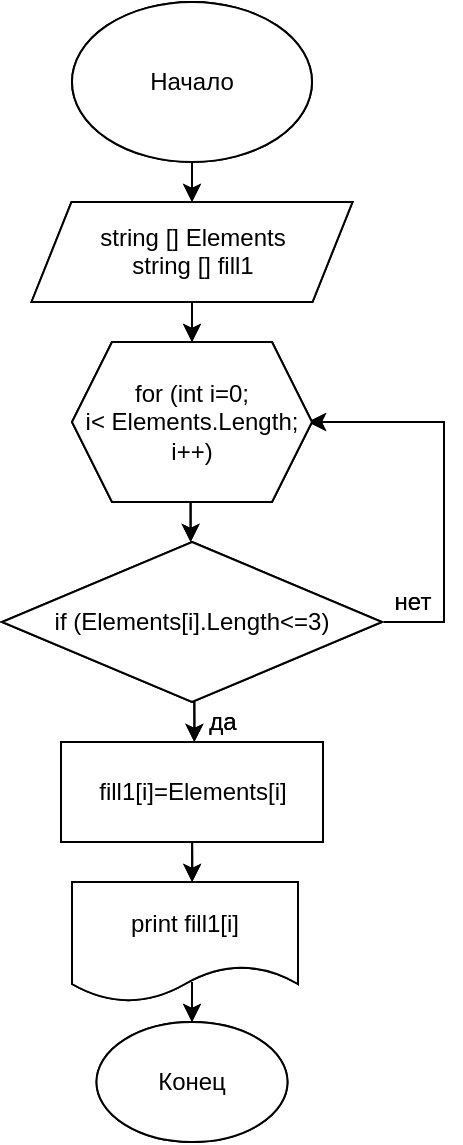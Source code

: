 <mxfile>
    <diagram id="2Yk0KxF0MGeTdWNAnj6E" name="Страница 1">
        <mxGraphModel dx="950" dy="505" grid="1" gridSize="10" guides="1" tooltips="1" connect="1" arrows="1" fold="1" page="1" pageScale="1" pageWidth="827" pageHeight="1169" math="0" shadow="0">
            <root>
                <mxCell id="0"/>
                <mxCell id="1" parent="0"/>
                <mxCell id="2" value="Конец" style="ellipse;whiteSpace=wrap;html=1;" vertex="1" parent="1">
                    <mxGeometry x="264.25" y="510" width="95.5" height="60" as="geometry"/>
                </mxCell>
                <mxCell id="3" style="edgeStyle=orthogonalEdgeStyle;rounded=0;orthogonalLoop=1;jettySize=auto;html=1;exitX=0.5;exitY=1;exitDx=0;exitDy=0;" edge="1" parent="1" source="4">
                    <mxGeometry relative="1" as="geometry">
                        <mxPoint x="312" y="100" as="targetPoint"/>
                    </mxGeometry>
                </mxCell>
                <mxCell id="4" value="Начало" style="ellipse;whiteSpace=wrap;html=1;" vertex="1" parent="1">
                    <mxGeometry x="252" width="120" height="80" as="geometry"/>
                </mxCell>
                <mxCell id="5" value="string [] Elements&lt;br&gt;string [] fill1&lt;span style=&quot;color: rgb(156, 220, 254); background-color: rgb(30, 30, 30); font-family: Consolas, &amp;quot;Courier New&amp;quot;, monospace;&quot;&gt;&lt;font style=&quot;font-size: 12px;&quot;&gt;&lt;br&gt;&lt;/font&gt;&lt;/span&gt;" style="shape=parallelogram;perimeter=parallelogramPerimeter;whiteSpace=wrap;html=1;fixedSize=1;" vertex="1" parent="1">
                    <mxGeometry x="231.75" y="100" width="160.5" height="50" as="geometry"/>
                </mxCell>
                <mxCell id="6" value="if (Elements[i].Length&amp;lt;=3)" style="rhombus;whiteSpace=wrap;html=1;" vertex="1" parent="1">
                    <mxGeometry x="217" y="270" width="190" height="80" as="geometry"/>
                </mxCell>
                <mxCell id="7" value="нет" style="text;html=1;align=center;verticalAlign=middle;resizable=0;points=[];autosize=1;strokeColor=none;fillColor=none;" vertex="1" parent="1">
                    <mxGeometry x="407" y="290" width="30" height="20" as="geometry"/>
                </mxCell>
                <mxCell id="8" value="" style="endArrow=classic;html=1;rounded=0;entryX=1;entryY=0.5;entryDx=0;entryDy=0;" edge="1" parent="1">
                    <mxGeometry width="50" height="50" relative="1" as="geometry">
                        <mxPoint x="408" y="310" as="sourcePoint"/>
                        <mxPoint x="370" y="210" as="targetPoint"/>
                        <Array as="points">
                            <mxPoint x="438" y="310"/>
                            <mxPoint x="438" y="210"/>
                        </Array>
                    </mxGeometry>
                </mxCell>
                <mxCell id="9" value="fill1[i]=Elements[i]" style="rounded=0;whiteSpace=wrap;html=1;" vertex="1" parent="1">
                    <mxGeometry x="246.5" y="370" width="131" height="50" as="geometry"/>
                </mxCell>
                <mxCell id="10" value="да" style="text;html=1;align=center;verticalAlign=middle;resizable=0;points=[];autosize=1;strokeColor=none;fillColor=none;" vertex="1" parent="1">
                    <mxGeometry x="312" y="350" width="30" height="20" as="geometry"/>
                </mxCell>
                <mxCell id="11" value="print fill1[i]" style="shape=document;whiteSpace=wrap;html=1;boundedLbl=1;" vertex="1" parent="1">
                    <mxGeometry x="252" y="440" width="113" height="60" as="geometry"/>
                </mxCell>
                <mxCell id="12" value="for (int i=0;&lt;br&gt;i&amp;lt; Elements.Length; i++)" style="shape=hexagon;perimeter=hexagonPerimeter2;whiteSpace=wrap;html=1;fixedSize=1;fontSize=12;" vertex="1" parent="1">
                    <mxGeometry x="252" y="170" width="120" height="80" as="geometry"/>
                </mxCell>
                <mxCell id="13" style="edgeStyle=orthogonalEdgeStyle;rounded=0;orthogonalLoop=1;jettySize=auto;html=1;exitX=0.5;exitY=1;exitDx=0;exitDy=0;" edge="1" parent="1">
                    <mxGeometry relative="1" as="geometry">
                        <mxPoint x="313.16" y="370" as="targetPoint"/>
                        <mxPoint x="313.16" y="350" as="sourcePoint"/>
                        <Array as="points">
                            <mxPoint x="313.16" y="360"/>
                            <mxPoint x="313.16" y="360"/>
                        </Array>
                    </mxGeometry>
                </mxCell>
                <mxCell id="14" style="edgeStyle=orthogonalEdgeStyle;rounded=0;orthogonalLoop=1;jettySize=auto;html=1;exitX=0.5;exitY=1;exitDx=0;exitDy=0;" edge="1" parent="1">
                    <mxGeometry relative="1" as="geometry">
                        <mxPoint x="312.0" y="170" as="targetPoint"/>
                        <mxPoint x="312.0" y="150" as="sourcePoint"/>
                        <Array as="points">
                            <mxPoint x="312.0" y="160"/>
                            <mxPoint x="312.0" y="160"/>
                        </Array>
                    </mxGeometry>
                </mxCell>
                <mxCell id="15" style="edgeStyle=orthogonalEdgeStyle;rounded=0;orthogonalLoop=1;jettySize=auto;html=1;exitX=0.5;exitY=1;exitDx=0;exitDy=0;" edge="1" parent="1">
                    <mxGeometry relative="1" as="geometry">
                        <mxPoint x="311.31" y="270" as="targetPoint"/>
                        <mxPoint x="311.31" y="250" as="sourcePoint"/>
                        <Array as="points">
                            <mxPoint x="311.31" y="260"/>
                            <mxPoint x="311.31" y="260"/>
                        </Array>
                    </mxGeometry>
                </mxCell>
                <mxCell id="16" style="edgeStyle=orthogonalEdgeStyle;rounded=0;orthogonalLoop=1;jettySize=auto;html=1;exitX=0.5;exitY=1;exitDx=0;exitDy=0;" edge="1" parent="1">
                    <mxGeometry relative="1" as="geometry">
                        <mxPoint x="312.06" y="440" as="targetPoint"/>
                        <mxPoint x="312.06" y="420" as="sourcePoint"/>
                        <Array as="points">
                            <mxPoint x="312.06" y="430"/>
                            <mxPoint x="312.06" y="430"/>
                        </Array>
                    </mxGeometry>
                </mxCell>
                <mxCell id="17" style="edgeStyle=orthogonalEdgeStyle;rounded=0;orthogonalLoop=1;jettySize=auto;html=1;exitX=0.5;exitY=1;exitDx=0;exitDy=0;" edge="1" parent="1">
                    <mxGeometry relative="1" as="geometry">
                        <mxPoint x="312.0" y="510" as="targetPoint"/>
                        <mxPoint x="312.0" y="490" as="sourcePoint"/>
                        <Array as="points">
                            <mxPoint x="312.0" y="500"/>
                            <mxPoint x="312.0" y="500"/>
                        </Array>
                    </mxGeometry>
                </mxCell>
                <mxCell id="18" value="Конец" style="ellipse;whiteSpace=wrap;html=1;" vertex="1" parent="1">
                    <mxGeometry x="264.25" y="510" width="95.5" height="60" as="geometry"/>
                </mxCell>
                <mxCell id="19" style="edgeStyle=orthogonalEdgeStyle;rounded=0;orthogonalLoop=1;jettySize=auto;html=1;exitX=0.5;exitY=1;exitDx=0;exitDy=0;" edge="1" parent="1" source="20">
                    <mxGeometry relative="1" as="geometry">
                        <mxPoint x="312" y="100" as="targetPoint"/>
                    </mxGeometry>
                </mxCell>
                <mxCell id="20" value="Начало" style="ellipse;whiteSpace=wrap;html=1;" vertex="1" parent="1">
                    <mxGeometry x="252" width="120" height="80" as="geometry"/>
                </mxCell>
                <mxCell id="21" value="string [] Elements&lt;br&gt;string [] fill1&lt;span style=&quot;color: rgb(156, 220, 254); background-color: rgb(30, 30, 30); font-family: Consolas, &amp;quot;Courier New&amp;quot;, monospace;&quot;&gt;&lt;font style=&quot;font-size: 12px;&quot;&gt;&lt;br&gt;&lt;/font&gt;&lt;/span&gt;" style="shape=parallelogram;perimeter=parallelogramPerimeter;whiteSpace=wrap;html=1;fixedSize=1;" vertex="1" parent="1">
                    <mxGeometry x="231.75" y="100" width="160.5" height="50" as="geometry"/>
                </mxCell>
                <mxCell id="22" value="if (Elements[i].Length&amp;lt;=3)" style="rhombus;whiteSpace=wrap;html=1;" vertex="1" parent="1">
                    <mxGeometry x="217" y="270" width="190" height="80" as="geometry"/>
                </mxCell>
                <mxCell id="23" value="нет" style="text;html=1;align=center;verticalAlign=middle;resizable=0;points=[];autosize=1;strokeColor=none;fillColor=none;" vertex="1" parent="1">
                    <mxGeometry x="407" y="290" width="30" height="20" as="geometry"/>
                </mxCell>
                <mxCell id="24" value="" style="endArrow=classic;html=1;rounded=0;entryX=1;entryY=0.5;entryDx=0;entryDy=0;" edge="1" parent="1">
                    <mxGeometry width="50" height="50" relative="1" as="geometry">
                        <mxPoint x="408" y="310" as="sourcePoint"/>
                        <mxPoint x="370" y="210" as="targetPoint"/>
                        <Array as="points">
                            <mxPoint x="438" y="310"/>
                            <mxPoint x="438" y="210"/>
                        </Array>
                    </mxGeometry>
                </mxCell>
                <mxCell id="25" value="fill1[i]=Elements[i]" style="rounded=0;whiteSpace=wrap;html=1;" vertex="1" parent="1">
                    <mxGeometry x="246.5" y="370" width="131" height="50" as="geometry"/>
                </mxCell>
                <mxCell id="26" value="да" style="text;html=1;align=center;verticalAlign=middle;resizable=0;points=[];autosize=1;strokeColor=none;fillColor=none;" vertex="1" parent="1">
                    <mxGeometry x="312" y="350" width="30" height="20" as="geometry"/>
                </mxCell>
                <mxCell id="27" value="print fill1[i]" style="shape=document;whiteSpace=wrap;html=1;boundedLbl=1;" vertex="1" parent="1">
                    <mxGeometry x="252" y="440" width="113" height="60" as="geometry"/>
                </mxCell>
                <mxCell id="28" value="for (int i=0;&lt;br&gt;i&amp;lt; Elements.Length; i++)" style="shape=hexagon;perimeter=hexagonPerimeter2;whiteSpace=wrap;html=1;fixedSize=1;fontSize=12;" vertex="1" parent="1">
                    <mxGeometry x="252" y="170" width="120" height="80" as="geometry"/>
                </mxCell>
                <mxCell id="29" style="edgeStyle=orthogonalEdgeStyle;rounded=0;orthogonalLoop=1;jettySize=auto;html=1;exitX=0.5;exitY=1;exitDx=0;exitDy=0;" edge="1" parent="1">
                    <mxGeometry relative="1" as="geometry">
                        <mxPoint x="313.16" y="370" as="targetPoint"/>
                        <mxPoint x="313.16" y="350" as="sourcePoint"/>
                        <Array as="points">
                            <mxPoint x="313.16" y="360"/>
                            <mxPoint x="313.16" y="360"/>
                        </Array>
                    </mxGeometry>
                </mxCell>
                <mxCell id="30" style="edgeStyle=orthogonalEdgeStyle;rounded=0;orthogonalLoop=1;jettySize=auto;html=1;exitX=0.5;exitY=1;exitDx=0;exitDy=0;" edge="1" parent="1">
                    <mxGeometry relative="1" as="geometry">
                        <mxPoint x="312.0" y="170" as="targetPoint"/>
                        <mxPoint x="312.0" y="150" as="sourcePoint"/>
                        <Array as="points">
                            <mxPoint x="312.0" y="160"/>
                            <mxPoint x="312.0" y="160"/>
                        </Array>
                    </mxGeometry>
                </mxCell>
                <mxCell id="31" style="edgeStyle=orthogonalEdgeStyle;rounded=0;orthogonalLoop=1;jettySize=auto;html=1;exitX=0.5;exitY=1;exitDx=0;exitDy=0;" edge="1" parent="1">
                    <mxGeometry relative="1" as="geometry">
                        <mxPoint x="311.31" y="270" as="targetPoint"/>
                        <mxPoint x="311.31" y="250" as="sourcePoint"/>
                        <Array as="points">
                            <mxPoint x="311.31" y="260"/>
                            <mxPoint x="311.31" y="260"/>
                        </Array>
                    </mxGeometry>
                </mxCell>
                <mxCell id="32" style="edgeStyle=orthogonalEdgeStyle;rounded=0;orthogonalLoop=1;jettySize=auto;html=1;exitX=0.5;exitY=1;exitDx=0;exitDy=0;" edge="1" parent="1">
                    <mxGeometry relative="1" as="geometry">
                        <mxPoint x="312.06" y="440" as="targetPoint"/>
                        <mxPoint x="312.06" y="420" as="sourcePoint"/>
                        <Array as="points">
                            <mxPoint x="312.06" y="430"/>
                            <mxPoint x="312.06" y="430"/>
                        </Array>
                    </mxGeometry>
                </mxCell>
                <mxCell id="33" style="edgeStyle=orthogonalEdgeStyle;rounded=0;orthogonalLoop=1;jettySize=auto;html=1;exitX=0.5;exitY=1;exitDx=0;exitDy=0;" edge="1" parent="1">
                    <mxGeometry relative="1" as="geometry">
                        <mxPoint x="312.0" y="510" as="targetPoint"/>
                        <mxPoint x="312.0" y="490" as="sourcePoint"/>
                        <Array as="points">
                            <mxPoint x="312.0" y="500"/>
                            <mxPoint x="312.0" y="500"/>
                        </Array>
                    </mxGeometry>
                </mxCell>
            </root>
        </mxGraphModel>
    </diagram>
</mxfile>